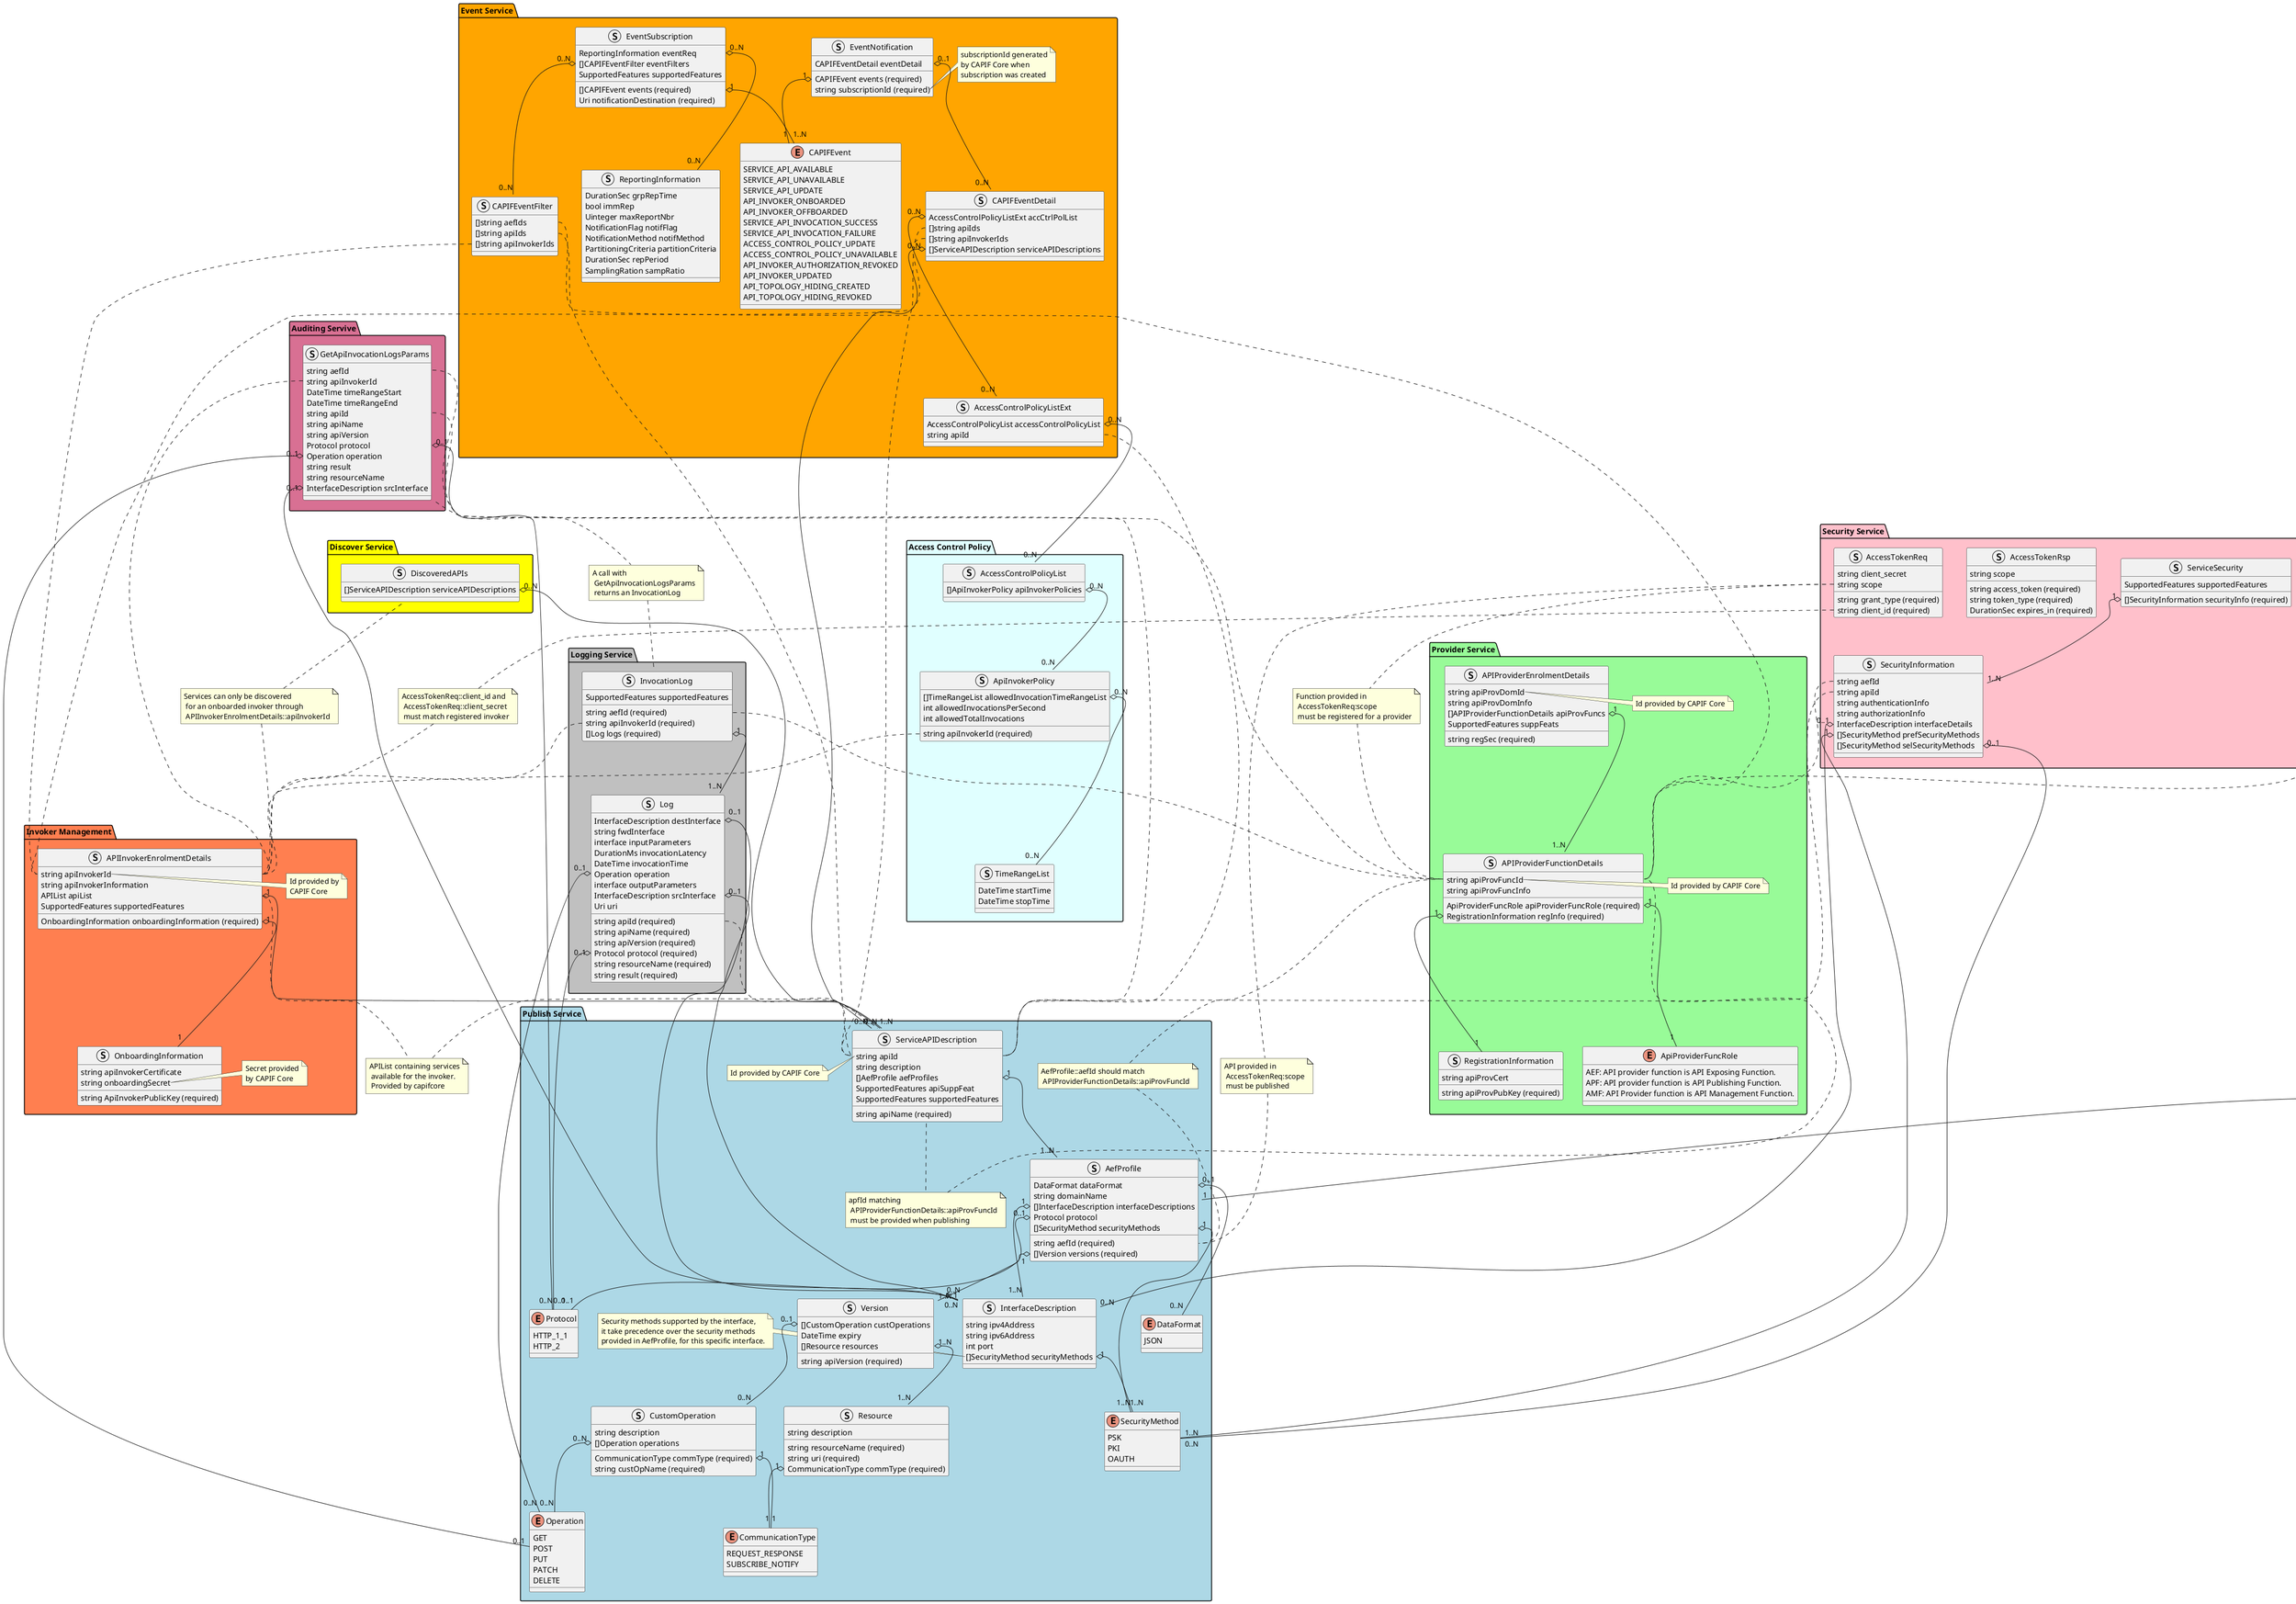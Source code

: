 @startuml Information model for CAPIF
' Provider Service
package "Provider Service" #palegreen {
    struct APIProviderEnrolmentDetails {
        string apiProvDomId
        string apiProvDomInfo
        []APIProviderFunctionDetails apiProvFuncs
        string regSec (required)
        SupportedFeatures suppFeats
    }
    note right of APIProviderEnrolmentDetails::apiProvDomId
        Id provided by CAPIF Core
    end note
    struct APIProviderFunctionDetails {
        string apiProvFuncId
        string apiProvFuncInfo
        ApiProviderFuncRole apiProviderFuncRole (required)
        RegistrationInformation regInfo (required)
    }
    note right of APIProviderFunctionDetails::apiProvFuncId
        Id provided by CAPIF Core
    end note
    enum ApiProviderFuncRole {
        AEF: API provider function is API Exposing Function.
        APF: API provider function is API Publishing Function.
        AMF: API Provider function is API Management Function.
    }
    struct RegistrationInformation {
        string apiProvCert
        string apiProvPubKey (required)
    }
    APIProviderEnrolmentDetails::apiProvFuncs "1" o-- "1..N" APIProviderFunctionDetails
    APIProviderFunctionDetails::regInfo "1" o-- "1" RegistrationInformation
    APIProviderFunctionDetails::apiProviderFuncRole "1" o-- "1" ApiProviderFuncRole
}

' Publish Service
package "Publish Service" #lightblue {
    struct ServiceAPIDescription {
        string apiId
        string apiName (required)
        string description
        []AefProfile aefProfiles
        SupportedFeatures apiSuppFeat
        SupportedFeatures supportedFeatures
    }
    note left of ServiceAPIDescription::apiId
        Id provided by CAPIF Core
    end note
    note "apfId matching\n APIProviderFunctionDetails::apiProvFuncId\n must be provided when publishing" as publishProviderRel
    ServiceAPIDescription .. publishProviderRel
    publishProviderRel .. APIProviderFunctionDetails::apiProvFuncId
    struct AefProfile {
        string aefId (required)
        DataFormat dataFormat
        string domainName
        []InterfaceDescription interfaceDescriptions
        Protocol protocol
        []SecurityMethod securityMethods
        []Version versions (required)
    }
    enum DataFormat {
        JSON
    }
    enum Protocol {
        HTTP_1_1
        HTTP_2
    }
    note "AefProfile::aefId should match\n APIProviderFunctionDetails::apiProvFuncId" as aefIdRel
    APIProviderFunctionDetails::apiProvFuncId .. aefIdRel
    aefIdRel .. AefProfile::aefId
    struct InterfaceDescription {
        string ipv4Address
        string ipv6Address
        int port
        []SecurityMethod securityMethods
    }
    note left of InterfaceDescription::securityMethods
        Security methods supported by the interface,
        it take precedence over the security methods
        provided in AefProfile, for this specific interface.
    end note
    struct Version {
        []CustomOperation custOperations
        DateTime expiry
        []Resource resources
        string apiVersion (required)
    }
    struct CustomOperation {
        CommunicationType commType (required)
        string custOpName (required)
        string description
        []Operation operations
    }
    enum Operation {
        GET
        POST
        PUT
        PATCH
        DELETE
    }
    enum SecurityMethod {
        PSK
        PKI
        OAUTH
    }
    struct Resource {
        string resourceName (required)
        string uri (required)
        CommunicationType commType (required)
        string description
    }
    enum CommunicationType {
        REQUEST_RESPONSE
        SUBSCRIBE_NOTIFY
    }
    ServiceAPIDescription::aefProfiles "1" o-- "1..N" AefProfile
    AefProfile::interfaceDescriptions "1" o-- "1..N" InterfaceDescription
    AefProfile::protocol "0..1" o-- "0..1" Protocol
    AefProfile::securityMethods "1" o-- "1..N" SecurityMethod
    AefProfile::dataFormat "0..1" o-- "0..N" DataFormat
    InterfaceDescription::securityMethods "1" o-- "1..N" SecurityMethod
    AefProfile::versions "1" o-- "1..N" Version
    Version::resources "1..N" o-- "1..N" Resource
    Version::custOperations "0..1" o-- "0..N" CustomOperation
    CustomOperation::CommunicationType "1" o-- "1" CommunicationType
    CustomOperation::operations "0..N" o-- "0..N" Operation
    Resource::commType "1" o-- "1" CommunicationType
}

' Invoker Management
package "Invoker Management" #coral {
    struct APIInvokerEnrolmentDetails {
        string apiInvokerId
        string apiInvokerInformation
        APIList apiList
        OnboardingInformation onboardingInformation (required)
        SupportedFeatures supportedFeatures
    }
    note right of APIInvokerEnrolmentDetails::apiInvokerId
        Id provided by
        CAPIF Core
    end note
    struct OnboardingInformation {
        string apiInvokerCertificate
        string ApiInvokerPublicKey (required)
        string onboardingSecret
    }
    note right of OnboardingInformation::Secret
        Secret provided
        by CAPIF Core
    end note
    APIInvokerEnrolmentDetails::apiList "1" o-- "1..N" ServiceAPIDescription
    APIInvokerEnrolmentDetails::onboardingInformation "1" o-- "1" OnboardingInformation
}
note "APIList containing services\n available for the invoker.\n Provided by capifcore" as invServiceRel
APIInvokerEnrolmentDetails::apiList .. invServiceRel
invServiceRel .. ServiceAPIDescription

' Discover Service
package "Discover Service"  #Yellow {
    struct DiscoveredAPIs {
        []ServiceAPIDescription serviceAPIDescriptions
    }
}
DiscoveredAPIs::serviceAPIDescriptions "0..N" o-- "0..N" ServiceAPIDescription
note "Services can only be discovered\n for an onboarded invoker through\n APIInvokerEnrolmentDetails::apiInvokerId" as invokerDiscoverRel
DiscoveredAPIs .. invokerDiscoverRel
invokerDiscoverRel .. APIInvokerEnrolmentDetails::apiInvokerId

' Security Service
package "Security Service" #Pink {
    struct AccessTokenReq {
        string grant_type (required)
        string client_id (required)
        string client_secret
        string scope
    }
    struct AccessTokenRsp {
        string access_token (required)
        string token_type (required)
        DurationSec expires_in (required)
        string scope
    }
    struct ServiceSecurity {
        []SecurityInformation securityInfo (required)
        SupportedFeatures supportedFeatures
    }
    struct SecurityInformation {
        string aefId
        string apiId
        string authenticationInfo
        string authorizationInfo
        InterfaceDescription interfaceDetails
        []SecurityMethod prefSecurityMethods
        []SecurityMethod selSecurityMethods
    }
    ServiceSecurity::securityInfo "1" o-- "1..N" SecurityInformation
    SecurityInformation::interfaceDetails "0..1" o-- "0..N" InterfaceDescription
    SecurityInformation::prefSecurityMethods "1" o-- "1..N" SecurityMethod
    SecurityInformation::selSecurityMethods "0..1" o-- "0..N" SecurityMethod
}
SecurityInformation::aefId .. APIProviderFunctionDetails::apiProvFuncId
SecurityInformation::apiId .. ServiceAPIDescription::apiId
note "AccessTokenReq::client_id and\n AccessTokenReq::client_secret\n must match registered invoker" as accessInvokerRel
AccessTokenReq::client_id .. accessInvokerRel
accessInvokerRel .. APIInvokerEnrolmentDetails::apiInvokerId
note "Function provided in\n AccessTokenReq:scope\n must be registered for a provider" as accessProviderRel
AccessTokenReq::scope .. accessProviderRel
accessProviderRel .. APIProviderFunctionDetails::apiProvFuncId
note "API provided in\n AccessTokenReq:scope\n must be published" as accessPublishRel
AccessTokenReq::scope .. accessPublishRel
accessPublishRel .. AefProfile::aefId

' Event Service
package "Event Service" #Orange {
    struct EventSubscription {
        []CAPIFEvent events (required)
        Uri notificationDestination (required)
        ReportingInformation eventReq
        []CAPIFEventFilter eventFilters
        SupportedFeatures supportedFeatures
    }
    struct CAPIFEventFilter {
        []string aefIds
        []string apiIds
        []string apiInvokerIds
    }
    enum CAPIFEvent {
        SERVICE_API_AVAILABLE
        SERVICE_API_UNAVAILABLE
        SERVICE_API_UPDATE
        API_INVOKER_ONBOARDED
        API_INVOKER_OFFBOARDED
        SERVICE_API_INVOCATION_SUCCESS
        SERVICE_API_INVOCATION_FAILURE
        ACCESS_CONTROL_POLICY_UPDATE
        ACCESS_CONTROL_POLICY_UNAVAILABLE
        API_INVOKER_AUTHORIZATION_REVOKED
        API_INVOKER_UPDATED
        API_TOPOLOGY_HIDING_CREATED
        API_TOPOLOGY_HIDING_REVOKED
    }
    struct ReportingInformation {
        DurationSec grpRepTime
        bool immRep
        Uinteger maxReportNbr
        NotificationFlag notifFlag
        NotificationMethod notifMethod
        PartitioningCriteria partitionCriteria
        DurationSec repPeriod
        SamplingRation sampRatio
    }
    struct EventNotification {
        CAPIFEventDetail eventDetail
        CAPIFEvent events (required)
        string subscriptionId (required)
    }
    struct CAPIFEventDetail {
        AccessControlPolicyListExt accCtrlPolList
        []string apiIds
        []string apiInvokerIds
        []ServiceAPIDescription serviceAPIDescriptions
    }
    struct AccessControlPolicyListExt {
        AccessControlPolicyList accessControlPolicyList
        string apiId
    }
    note right of EventNotification::subscriptionId
        subscriptionId generated
        by CAPIF Core when
        subscription was created
    end note
}
EventSubscription::eventFilters "0..N" o-- "0..N" CAPIFEventFilter
EventSubscription::events "1" o-- "1..N" CAPIFEvent
EventSubscription::eventReq "0..N" o-- "0..N" ReportingInformation
CAPIFEventDetail::serviceAPIDescriptions "0..N" o-- "0..N" ServiceAPIDescription
CAPIFEventFilter::aefIds .. APIProviderFunctionDetails::apiProvFuncId
CAPIFEventFilter::apiIds .. ServiceAPIDescription::apiId
CAPIFEventFilter::apiInvokerIds .. APIInvokerEnrolmentDetails::apiInvokerId
EventNotification::eventDetail "0..1" o-- "0..N" CAPIFEventDetail
EventNotification::events "1" o-- "1" CAPIFEvent
CAPIFEventDetail::apiIds .. ServiceAPIDescription::apiId
CAPIFEventDetail::apiInvokerIds .. APIInvokerEnrolmentDetails::apiInvokerId
CAPIFEventDetail::accCtrlPolList "0..N" o-- "0..N" AccessControlPolicyListExt
AccessControlPolicyListExt::apiId .. ServiceAPIDescription::apiId

' Access Control Policy
package "Access Control Policy" #LightCyan {
    struct AccessControlPolicyList {
        []ApiInvokerPolicy apiInvokerPolicies
    }
    struct ApiInvokerPolicy {
        []TimeRangeList allowedInvocationTimeRangeList
        int allowedInvocationsPerSecond
        int allowedTotalInvocations
        string apiInvokerId (required)
    }
    struct TimeRangeList {
        DateTime startTime
        DateTime stopTime
    }
}
AccessControlPolicyList::apiInvokerPolicies "0..N" o-- "0..N" ApiInvokerPolicy
ApiInvokerPolicy::allowedInvocationTimeRangeList "0..N" o-- "0..N" TimeRangeList
AccessControlPolicyListExt::accessControlPolicyList "0..N" o-- "0..N" AccessControlPolicyList
ApiInvokerPolicy::apiInvokerId .. APIInvokerEnrolmentDetails::apiInvokerId

' Logging Service
package "Logging Service" #Silver {
    struct InvocationLog {
        string aefId (required)
        string apiInvokerId (required)
        []Log logs (required)
        SupportedFeatures supportedFeatures
    }
    struct Log {
        string apiId (required)
        string apiName (required)
        string apiVersion (required)
        InterfaceDescription destInterface
        string fwdInterface
        interface inputParameters
        DurationMs invocationLatency
        DateTime invocationTime
        Operation operation
        interface outputParameters
        Protocol protocol (required)
        string resourceName (required)
        string result (required)
        InterfaceDescription srcInterface
        Uri uri
    }
}
InvocationLog::logs "1" o-- "1..N" Log
InvocationLog::aefId .. APIProviderFunctionDetails::apiProvFuncId
InvocationLog::apiInvokerId .. APIInvokerEnrolmentDetails::apiInvokerId
Log::apiId .. ServiceAPIDescription::apiId
Log::destInterface "0..1" o-- "0..N" InterfaceDescription
Log::srcInterface "0..1" o-- "0..N" InterfaceDescription
Log::protocol "0..1" o-- "0..N" Protocol
Log::operation "0..1" o-- "0..N" Operation

' Auditing Service
package "Auditing Servive" #PaleVioletRed {
    struct GetApiInvocationLogsParams {
        string aefId
        string apiInvokerId
        DateTime timeRangeStart
        DateTime timeRangeEnd
        string apiId
        string apiName
        string apiVersion
        Protocol protocol
        Operation operation
        string result
        string resourceName
        InterfaceDescription srcInterface
    }
}
GetApiInvocationLogsParams::aefId .. APIProviderFunctionDetails::apiProvFuncId
GetApiInvocationLogsParams::apiInvokerId .. APIInvokerEnrolmentDetails::apiInvokerId
GetApiInvocationLogsParams::apiId .. ServiceAPIDescription::apiId
GetApiInvocationLogsParams::protocol "0..1" o-- "0..1" Protocol
GetApiInvocationLogsParams::operation "0..1" o-- "0..1" Operation
GetApiInvocationLogsParams::srcInterface "0..1" o-- "0..1" InterfaceDescription
note "A call with\n GetApiInvocationLogsParams\n returns an InvocationLog" as auditLogRel
GetApiInvocationLogsParams .. auditLogRel
auditLogRel .. InvocationLog

' Routing Service
package "Routing Service" {
    struct RoutingInfo {
        []RoutingRule routingRules (required)
    }
    struct RoutingRule {
        AefProfile aefProfile (required)
        []Ipv4AddressRange ipv4AddrRanges
        []Ipv6AddressRange ipv6AddrRanges
    }
    struct GetServiceApisServiceApiIdParams {
        string aefId (required)
        SupportedFeatures suppFeat
    }
    RoutingInfo::routingRules "1" o-- "1..N" RoutingRule
    RoutingRule::aefProfile "1" o-- "1" AefProfile
    GetServiceApisServiceApiIdParams::aefId .. APIProviderFunctionDetails::apiProvFuncId
    note "A call with\n GetServiceApisServiceApiIdParams\n returns a RoutingInfo" as routingRel
    GetServiceApisServiceApiIdParams .. routingRel
    routingRel .. RoutingInfo
}
@enduml